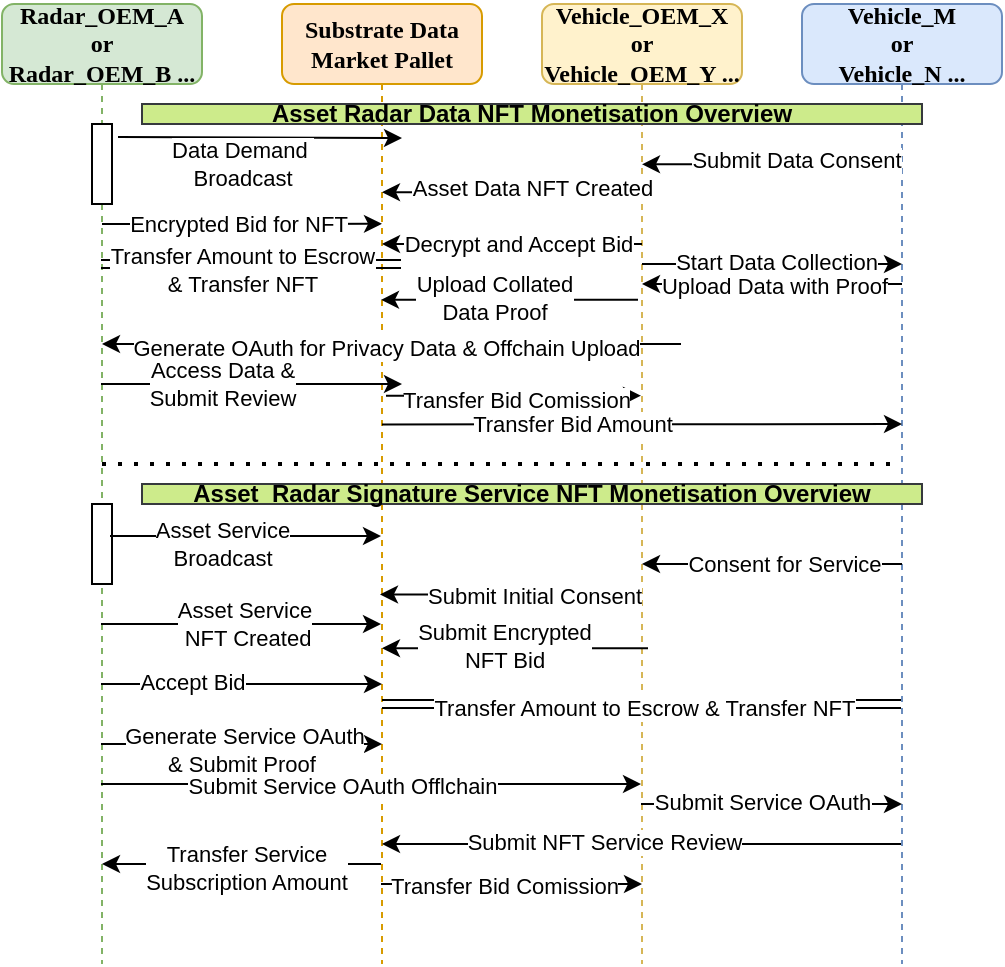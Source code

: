 <mxfile version="21.1.5" type="device">
  <diagram name="Page-1" id="13e1069c-82ec-6db2-03f1-153e76fe0fe0">
    <mxGraphModel dx="1434" dy="802" grid="1" gridSize="10" guides="1" tooltips="1" connect="1" arrows="1" fold="1" page="1" pageScale="1" pageWidth="1100" pageHeight="850" background="none" math="0" shadow="0">
      <root>
        <mxCell id="0" />
        <mxCell id="1" parent="0" />
        <mxCell id="7baba1c4bc27f4b0-4" value="&lt;span&gt;Vehicle_M&lt;br&gt;or&lt;br&gt;Vehicle_N ...&lt;br&gt;&lt;/span&gt;" style="shape=umlLifeline;perimeter=lifelinePerimeter;whiteSpace=wrap;html=1;container=1;collapsible=0;recursiveResize=0;outlineConnect=0;rounded=1;shadow=0;comic=0;labelBackgroundColor=none;strokeWidth=1;fontFamily=Verdana;fontSize=12;align=center;fillColor=#dae8fc;strokeColor=#6c8ebf;fontStyle=1;" parent="1" vertex="1">
          <mxGeometry x="440" y="80" width="100" height="480" as="geometry" />
        </mxCell>
        <mxCell id="FOGP5-XpGV-QJY2CxuVh-2" value="&lt;span&gt;Radar_OEM_A&lt;br&gt;or&lt;br&gt;Radar_OEM_B ...&lt;br&gt;&lt;/span&gt;" style="shape=umlLifeline;perimeter=lifelinePerimeter;whiteSpace=wrap;html=1;container=1;collapsible=0;recursiveResize=0;outlineConnect=0;rounded=1;shadow=0;comic=0;labelBackgroundColor=none;strokeWidth=1;fontFamily=Verdana;fontSize=12;align=center;fillColor=#d5e8d4;strokeColor=#82b366;fontStyle=1;" vertex="1" parent="1">
          <mxGeometry x="40" y="80" width="100" height="480" as="geometry" />
        </mxCell>
        <mxCell id="7baba1c4bc27f4b0-9" value="" style="html=1;points=[];perimeter=orthogonalPerimeter;rounded=0;shadow=0;comic=0;labelBackgroundColor=none;strokeWidth=1;fontFamily=Verdana;fontSize=12;align=center;fontStyle=1" parent="FOGP5-XpGV-QJY2CxuVh-2" vertex="1">
          <mxGeometry x="45" y="60" width="10" height="40" as="geometry" />
        </mxCell>
        <mxCell id="FOGP5-XpGV-QJY2CxuVh-6" value="" style="html=1;points=[];perimeter=orthogonalPerimeter;rounded=0;shadow=0;comic=0;labelBackgroundColor=none;strokeWidth=1;fontFamily=Verdana;fontSize=12;align=center;fontStyle=1" vertex="1" parent="FOGP5-XpGV-QJY2CxuVh-2">
          <mxGeometry x="45" y="250" width="10" height="40" as="geometry" />
        </mxCell>
        <mxCell id="7baba1c4bc27f4b0-8" value="&lt;span&gt;Substrate Data Market Pallet&lt;/span&gt;" style="shape=umlLifeline;perimeter=lifelinePerimeter;whiteSpace=wrap;html=1;container=1;collapsible=0;recursiveResize=0;outlineConnect=0;rounded=1;shadow=0;comic=0;labelBackgroundColor=none;strokeWidth=1;fontFamily=Verdana;fontSize=12;align=center;fillColor=#ffe6cc;strokeColor=#d79b00;fontStyle=1;" parent="1" vertex="1">
          <mxGeometry x="180" y="80" width="100" height="480" as="geometry" />
        </mxCell>
        <mxCell id="7baba1c4bc27f4b0-2" value="&lt;span&gt;Vehicle_OEM_X&lt;br&gt;or&lt;br&gt;Vehicle_OEM_Y ...&lt;br&gt;&lt;/span&gt;" style="shape=umlLifeline;perimeter=lifelinePerimeter;whiteSpace=wrap;html=1;container=1;collapsible=0;recursiveResize=0;outlineConnect=0;rounded=1;shadow=0;comic=0;labelBackgroundColor=none;strokeWidth=1;fontFamily=Verdana;fontSize=12;align=center;fillColor=#fff2cc;strokeColor=#d6b656;fontStyle=1;" parent="1" vertex="1">
          <mxGeometry x="310" y="80" width="100" height="480" as="geometry" />
        </mxCell>
        <mxCell id="FOGP5-XpGV-QJY2CxuVh-36" value="&lt;b&gt;Asset Radar Data NFT Monetisation Overview&lt;/b&gt;" style="text;html=1;strokeColor=#36393d;fillColor=#cdeb8b;align=center;verticalAlign=middle;whiteSpace=wrap;rounded=0;" vertex="1" parent="7baba1c4bc27f4b0-2">
          <mxGeometry x="-200" y="50" width="390" height="10" as="geometry" />
        </mxCell>
        <mxCell id="FOGP5-XpGV-QJY2CxuVh-37" value="&lt;b&gt;Asset&amp;nbsp; Radar Signature Service NFT Monetisation Overview&lt;/b&gt;" style="text;html=1;strokeColor=#36393d;fillColor=#cdeb8b;align=center;verticalAlign=middle;whiteSpace=wrap;rounded=0;" vertex="1" parent="7baba1c4bc27f4b0-2">
          <mxGeometry x="-200" y="240" width="390" height="10" as="geometry" />
        </mxCell>
        <mxCell id="FOGP5-XpGV-QJY2CxuVh-4" value="" style="endArrow=classic;html=1;rounded=0;exitX=1.3;exitY=0.163;exitDx=0;exitDy=0;exitPerimeter=0;" edge="1" parent="1" source="7baba1c4bc27f4b0-9">
          <mxGeometry width="50" height="50" relative="1" as="geometry">
            <mxPoint x="520" y="390" as="sourcePoint" />
            <mxPoint x="240" y="147" as="targetPoint" />
          </mxGeometry>
        </mxCell>
        <mxCell id="FOGP5-XpGV-QJY2CxuVh-7" value="Data Demand&amp;nbsp; &lt;br&gt;Broadcast" style="edgeLabel;html=1;align=center;verticalAlign=middle;resizable=0;points=[];" vertex="1" connectable="0" parent="FOGP5-XpGV-QJY2CxuVh-4">
          <mxGeometry x="0.438" relative="1" as="geometry">
            <mxPoint x="-40" y="13" as="offset" />
          </mxGeometry>
        </mxCell>
        <mxCell id="FOGP5-XpGV-QJY2CxuVh-5" value="" style="endArrow=none;dashed=1;html=1;dashPattern=1 3;strokeWidth=2;rounded=0;" edge="1" parent="1" source="FOGP5-XpGV-QJY2CxuVh-2" target="7baba1c4bc27f4b0-4">
          <mxGeometry width="50" height="50" relative="1" as="geometry">
            <mxPoint x="520" y="390" as="sourcePoint" />
            <mxPoint x="570" y="340" as="targetPoint" />
            <Array as="points">
              <mxPoint x="190" y="310" />
              <mxPoint x="440" y="310" />
            </Array>
          </mxGeometry>
        </mxCell>
        <mxCell id="FOGP5-XpGV-QJY2CxuVh-8" value="" style="endArrow=classic;html=1;rounded=0;exitX=0.49;exitY=0.167;exitDx=0;exitDy=0;exitPerimeter=0;" edge="1" parent="1" source="7baba1c4bc27f4b0-4" target="7baba1c4bc27f4b0-2">
          <mxGeometry width="50" height="50" relative="1" as="geometry">
            <mxPoint x="580" y="220" as="sourcePoint" />
            <mxPoint x="570" y="340" as="targetPoint" />
          </mxGeometry>
        </mxCell>
        <mxCell id="FOGP5-XpGV-QJY2CxuVh-9" value="Submit Data Consent" style="edgeLabel;html=1;align=center;verticalAlign=middle;resizable=0;points=[];" vertex="1" connectable="0" parent="FOGP5-XpGV-QJY2CxuVh-8">
          <mxGeometry x="-0.197" y="-2" relative="1" as="geometry">
            <mxPoint as="offset" />
          </mxGeometry>
        </mxCell>
        <mxCell id="FOGP5-XpGV-QJY2CxuVh-10" value="" style="endArrow=classic;html=1;rounded=0;exitX=0.51;exitY=0.196;exitDx=0;exitDy=0;exitPerimeter=0;" edge="1" parent="1" source="7baba1c4bc27f4b0-2" target="7baba1c4bc27f4b0-8">
          <mxGeometry width="50" height="50" relative="1" as="geometry">
            <mxPoint x="520" y="390" as="sourcePoint" />
            <mxPoint x="570" y="340" as="targetPoint" />
          </mxGeometry>
        </mxCell>
        <mxCell id="FOGP5-XpGV-QJY2CxuVh-11" value="Asset Data NFT Created" style="edgeLabel;html=1;align=center;verticalAlign=middle;resizable=0;points=[];" vertex="1" connectable="0" parent="FOGP5-XpGV-QJY2CxuVh-10">
          <mxGeometry x="-0.138" y="-2" relative="1" as="geometry">
            <mxPoint as="offset" />
          </mxGeometry>
        </mxCell>
        <mxCell id="FOGP5-XpGV-QJY2CxuVh-12" value="" style="endArrow=classic;html=1;rounded=0;entryX=0.5;entryY=0.229;entryDx=0;entryDy=0;entryPerimeter=0;" edge="1" parent="1" target="7baba1c4bc27f4b0-8">
          <mxGeometry width="50" height="50" relative="1" as="geometry">
            <mxPoint x="90" y="190" as="sourcePoint" />
            <mxPoint x="570" y="340" as="targetPoint" />
            <Array as="points">
              <mxPoint x="190" y="190" />
            </Array>
          </mxGeometry>
        </mxCell>
        <mxCell id="FOGP5-XpGV-QJY2CxuVh-15" value="Encrypted Bid for NFT" style="edgeLabel;html=1;align=center;verticalAlign=middle;resizable=0;points=[];" vertex="1" connectable="0" parent="FOGP5-XpGV-QJY2CxuVh-12">
          <mxGeometry x="-0.613" relative="1" as="geometry">
            <mxPoint x="41" as="offset" />
          </mxGeometry>
        </mxCell>
        <mxCell id="FOGP5-XpGV-QJY2CxuVh-16" value="" style="endArrow=classic;html=1;rounded=0;" edge="1" parent="1" target="7baba1c4bc27f4b0-8">
          <mxGeometry width="50" height="50" relative="1" as="geometry">
            <mxPoint x="360" y="200" as="sourcePoint" />
            <mxPoint x="570" y="200" as="targetPoint" />
          </mxGeometry>
        </mxCell>
        <mxCell id="FOGP5-XpGV-QJY2CxuVh-17" value="Decrypt and Accept Bid" style="edgeLabel;html=1;align=center;verticalAlign=middle;resizable=0;points=[];" vertex="1" connectable="0" parent="FOGP5-XpGV-QJY2CxuVh-16">
          <mxGeometry x="0.507" relative="1" as="geometry">
            <mxPoint x="36" as="offset" />
          </mxGeometry>
        </mxCell>
        <mxCell id="FOGP5-XpGV-QJY2CxuVh-18" value="" style="endArrow=classic;html=1;rounded=0;" edge="1" parent="1">
          <mxGeometry width="50" height="50" relative="1" as="geometry">
            <mxPoint x="360" y="210" as="sourcePoint" />
            <mxPoint x="490" y="210" as="targetPoint" />
          </mxGeometry>
        </mxCell>
        <mxCell id="FOGP5-XpGV-QJY2CxuVh-19" value="Start Data Collection" style="edgeLabel;html=1;align=center;verticalAlign=middle;resizable=0;points=[];" vertex="1" connectable="0" parent="FOGP5-XpGV-QJY2CxuVh-18">
          <mxGeometry x="-0.281" y="1" relative="1" as="geometry">
            <mxPoint x="20" as="offset" />
          </mxGeometry>
        </mxCell>
        <mxCell id="FOGP5-XpGV-QJY2CxuVh-20" value="" style="endArrow=classic;html=1;rounded=0;" edge="1" parent="1">
          <mxGeometry width="50" height="50" relative="1" as="geometry">
            <mxPoint x="490" y="220" as="sourcePoint" />
            <mxPoint x="360" y="220" as="targetPoint" />
          </mxGeometry>
        </mxCell>
        <mxCell id="FOGP5-XpGV-QJY2CxuVh-21" value="Upload Data with Proof" style="edgeLabel;html=1;align=center;verticalAlign=middle;resizable=0;points=[];" vertex="1" connectable="0" parent="FOGP5-XpGV-QJY2CxuVh-20">
          <mxGeometry x="-0.207" y="1" relative="1" as="geometry">
            <mxPoint x="-13" as="offset" />
          </mxGeometry>
        </mxCell>
        <mxCell id="FOGP5-XpGV-QJY2CxuVh-22" value="" style="endArrow=classic;html=1;rounded=0;exitX=0.48;exitY=0.329;exitDx=0;exitDy=0;exitPerimeter=0;" edge="1" parent="1">
          <mxGeometry width="50" height="50" relative="1" as="geometry">
            <mxPoint x="358" y="227.92" as="sourcePoint" />
            <mxPoint x="229.5" y="227.92" as="targetPoint" />
          </mxGeometry>
        </mxCell>
        <mxCell id="FOGP5-XpGV-QJY2CxuVh-26" value="Upload Collated&lt;br&gt;Data Proof" style="edgeLabel;html=1;align=center;verticalAlign=middle;resizable=0;points=[];" vertex="1" connectable="0" parent="FOGP5-XpGV-QJY2CxuVh-22">
          <mxGeometry x="0.242" y="-1" relative="1" as="geometry">
            <mxPoint x="8" as="offset" />
          </mxGeometry>
        </mxCell>
        <mxCell id="FOGP5-XpGV-QJY2CxuVh-24" value="" style="endArrow=classic;html=1;rounded=0;shape=link;" edge="1" parent="1">
          <mxGeometry width="50" height="50" relative="1" as="geometry">
            <mxPoint x="89.5" y="210" as="sourcePoint" />
            <mxPoint x="239.5" y="210" as="targetPoint" />
          </mxGeometry>
        </mxCell>
        <mxCell id="FOGP5-XpGV-QJY2CxuVh-25" value="Transfer Amount to Escrow&lt;br&gt;&amp;amp; Transfer NFT" style="edgeLabel;html=1;align=center;verticalAlign=middle;resizable=0;points=[];" vertex="1" connectable="0" parent="FOGP5-XpGV-QJY2CxuVh-24">
          <mxGeometry x="-0.353" y="-3" relative="1" as="geometry">
            <mxPoint x="22" as="offset" />
          </mxGeometry>
        </mxCell>
        <mxCell id="FOGP5-XpGV-QJY2CxuVh-27" value="" style="endArrow=classic;html=1;rounded=0;" edge="1" parent="1" target="FOGP5-XpGV-QJY2CxuVh-2">
          <mxGeometry width="50" height="50" relative="1" as="geometry">
            <mxPoint x="379.5" y="250" as="sourcePoint" />
            <mxPoint x="239.5" y="250" as="targetPoint" />
          </mxGeometry>
        </mxCell>
        <mxCell id="FOGP5-XpGV-QJY2CxuVh-28" value="Generate OAuth for Privacy Data &amp;amp; Offchain Upload" style="edgeLabel;html=1;align=center;verticalAlign=middle;resizable=0;points=[];" vertex="1" connectable="0" parent="FOGP5-XpGV-QJY2CxuVh-27">
          <mxGeometry x="0.562" y="2" relative="1" as="geometry">
            <mxPoint x="78" as="offset" />
          </mxGeometry>
        </mxCell>
        <mxCell id="FOGP5-XpGV-QJY2CxuVh-29" value="" style="endArrow=classic;html=1;rounded=0;" edge="1" parent="1">
          <mxGeometry width="50" height="50" relative="1" as="geometry">
            <mxPoint x="89.5" y="270" as="sourcePoint" />
            <mxPoint x="240" y="270" as="targetPoint" />
          </mxGeometry>
        </mxCell>
        <mxCell id="FOGP5-XpGV-QJY2CxuVh-30" value="Access Data &amp;amp; &lt;br&gt;Submit Review" style="edgeLabel;html=1;align=center;verticalAlign=middle;resizable=0;points=[];" vertex="1" connectable="0" parent="FOGP5-XpGV-QJY2CxuVh-29">
          <mxGeometry x="-0.674" relative="1" as="geometry">
            <mxPoint x="36" as="offset" />
          </mxGeometry>
        </mxCell>
        <mxCell id="FOGP5-XpGV-QJY2CxuVh-31" value="" style="endArrow=classic;html=1;rounded=0;exitX=0.52;exitY=0.408;exitDx=0;exitDy=0;exitPerimeter=0;" edge="1" parent="1" source="7baba1c4bc27f4b0-8" target="7baba1c4bc27f4b0-2">
          <mxGeometry width="50" height="50" relative="1" as="geometry">
            <mxPoint x="520" y="380" as="sourcePoint" />
            <mxPoint x="570" y="330" as="targetPoint" />
          </mxGeometry>
        </mxCell>
        <mxCell id="FOGP5-XpGV-QJY2CxuVh-32" value="Transfer Bid Comission" style="edgeLabel;html=1;align=center;verticalAlign=middle;resizable=0;points=[];" vertex="1" connectable="0" parent="FOGP5-XpGV-QJY2CxuVh-31">
          <mxGeometry x="-0.404" y="-2" relative="1" as="geometry">
            <mxPoint x="27" as="offset" />
          </mxGeometry>
        </mxCell>
        <mxCell id="FOGP5-XpGV-QJY2CxuVh-33" value="" style="endArrow=classic;html=1;rounded=0;exitX=0.5;exitY=0.438;exitDx=0;exitDy=0;exitPerimeter=0;" edge="1" parent="1" source="7baba1c4bc27f4b0-8">
          <mxGeometry width="50" height="50" relative="1" as="geometry">
            <mxPoint x="239.5" y="290" as="sourcePoint" />
            <mxPoint x="490" y="290" as="targetPoint" />
          </mxGeometry>
        </mxCell>
        <mxCell id="FOGP5-XpGV-QJY2CxuVh-34" value="Transfer Bid Amount" style="edgeLabel;html=1;align=center;verticalAlign=middle;resizable=0;points=[];" vertex="1" connectable="0" parent="FOGP5-XpGV-QJY2CxuVh-33">
          <mxGeometry x="-0.447" relative="1" as="geometry">
            <mxPoint x="23" as="offset" />
          </mxGeometry>
        </mxCell>
        <mxCell id="FOGP5-XpGV-QJY2CxuVh-38" value="" style="endArrow=classic;html=1;rounded=0;exitX=0.9;exitY=0.4;exitDx=0;exitDy=0;exitPerimeter=0;" edge="1" parent="1" source="FOGP5-XpGV-QJY2CxuVh-6" target="7baba1c4bc27f4b0-8">
          <mxGeometry width="50" height="50" relative="1" as="geometry">
            <mxPoint x="520" y="340" as="sourcePoint" />
            <mxPoint x="570" y="290" as="targetPoint" />
          </mxGeometry>
        </mxCell>
        <mxCell id="FOGP5-XpGV-QJY2CxuVh-39" value="Asset Service&lt;br&gt;Broadcast" style="edgeLabel;html=1;align=center;verticalAlign=middle;resizable=0;points=[];" vertex="1" connectable="0" parent="FOGP5-XpGV-QJY2CxuVh-38">
          <mxGeometry x="-0.336" y="-1" relative="1" as="geometry">
            <mxPoint x="11" y="3" as="offset" />
          </mxGeometry>
        </mxCell>
        <mxCell id="FOGP5-XpGV-QJY2CxuVh-41" value="" style="endArrow=classic;html=1;rounded=0;" edge="1" parent="1" target="7baba1c4bc27f4b0-2">
          <mxGeometry width="50" height="50" relative="1" as="geometry">
            <mxPoint x="490" y="360" as="sourcePoint" />
            <mxPoint x="349.5" y="360" as="targetPoint" />
          </mxGeometry>
        </mxCell>
        <mxCell id="FOGP5-XpGV-QJY2CxuVh-42" value="Consent for Service" style="edgeLabel;html=1;align=center;verticalAlign=middle;resizable=0;points=[];" vertex="1" connectable="0" parent="FOGP5-XpGV-QJY2CxuVh-41">
          <mxGeometry x="0.563" relative="1" as="geometry">
            <mxPoint x="42" as="offset" />
          </mxGeometry>
        </mxCell>
        <mxCell id="FOGP5-XpGV-QJY2CxuVh-43" value="" style="endArrow=classic;html=1;rounded=0;entryX=0.49;entryY=0.615;entryDx=0;entryDy=0;entryPerimeter=0;" edge="1" parent="1">
          <mxGeometry width="50" height="50" relative="1" as="geometry">
            <mxPoint x="359.5" y="375.2" as="sourcePoint" />
            <mxPoint x="229" y="375.2" as="targetPoint" />
          </mxGeometry>
        </mxCell>
        <mxCell id="FOGP5-XpGV-QJY2CxuVh-44" value="Submit Initial Consent" style="edgeLabel;html=1;align=center;verticalAlign=middle;resizable=0;points=[];" vertex="1" connectable="0" parent="FOGP5-XpGV-QJY2CxuVh-43">
          <mxGeometry x="0.326" y="1" relative="1" as="geometry">
            <mxPoint x="33" as="offset" />
          </mxGeometry>
        </mxCell>
        <mxCell id="FOGP5-XpGV-QJY2CxuVh-45" value="" style="endArrow=classic;html=1;rounded=0;" edge="1" parent="1" target="7baba1c4bc27f4b0-8">
          <mxGeometry width="50" height="50" relative="1" as="geometry">
            <mxPoint x="89.5" y="390" as="sourcePoint" />
            <mxPoint x="570" y="390" as="targetPoint" />
          </mxGeometry>
        </mxCell>
        <mxCell id="FOGP5-XpGV-QJY2CxuVh-46" value="Asset Service&lt;br&gt;&amp;nbsp;NFT Created" style="edgeLabel;html=1;align=center;verticalAlign=middle;resizable=0;points=[];" vertex="1" connectable="0" parent="FOGP5-XpGV-QJY2CxuVh-45">
          <mxGeometry x="-0.564" relative="1" as="geometry">
            <mxPoint x="41" as="offset" />
          </mxGeometry>
        </mxCell>
        <mxCell id="FOGP5-XpGV-QJY2CxuVh-47" value="" style="endArrow=classic;html=1;rounded=0;exitX=0.53;exitY=0.671;exitDx=0;exitDy=0;exitPerimeter=0;" edge="1" parent="1" source="7baba1c4bc27f4b0-2" target="7baba1c4bc27f4b0-8">
          <mxGeometry width="50" height="50" relative="1" as="geometry">
            <mxPoint x="520" y="330" as="sourcePoint" />
            <mxPoint x="570" y="280" as="targetPoint" />
          </mxGeometry>
        </mxCell>
        <mxCell id="FOGP5-XpGV-QJY2CxuVh-48" value="Submit Encrypted &lt;br&gt;NFT Bid" style="edgeLabel;html=1;align=center;verticalAlign=middle;resizable=0;points=[];" vertex="1" connectable="0" parent="FOGP5-XpGV-QJY2CxuVh-47">
          <mxGeometry x="0.588" y="-1" relative="1" as="geometry">
            <mxPoint x="33" as="offset" />
          </mxGeometry>
        </mxCell>
        <mxCell id="FOGP5-XpGV-QJY2CxuVh-49" value="" style="endArrow=classic;html=1;rounded=0;" edge="1" parent="1">
          <mxGeometry width="50" height="50" relative="1" as="geometry">
            <mxPoint x="89.5" y="420" as="sourcePoint" />
            <mxPoint x="230" y="420" as="targetPoint" />
          </mxGeometry>
        </mxCell>
        <mxCell id="FOGP5-XpGV-QJY2CxuVh-50" value="Accept Bid" style="edgeLabel;html=1;align=center;verticalAlign=middle;resizable=0;points=[];" vertex="1" connectable="0" parent="FOGP5-XpGV-QJY2CxuVh-49">
          <mxGeometry x="-0.352" y="1" relative="1" as="geometry">
            <mxPoint as="offset" />
          </mxGeometry>
        </mxCell>
        <mxCell id="FOGP5-XpGV-QJY2CxuVh-51" value="" style="endArrow=classic;html=1;rounded=0;shape=link;" edge="1" parent="1" target="7baba1c4bc27f4b0-8">
          <mxGeometry width="50" height="50" relative="1" as="geometry">
            <mxPoint x="489.5" y="430" as="sourcePoint" />
            <mxPoint x="360" y="430" as="targetPoint" />
          </mxGeometry>
        </mxCell>
        <mxCell id="FOGP5-XpGV-QJY2CxuVh-52" value="Transfer Amount to Escrow &amp;amp; Transfer NFT" style="edgeLabel;html=1;align=center;verticalAlign=middle;resizable=0;points=[];" vertex="1" connectable="0" parent="FOGP5-XpGV-QJY2CxuVh-51">
          <mxGeometry x="0.642" y="2" relative="1" as="geometry">
            <mxPoint x="84" as="offset" />
          </mxGeometry>
        </mxCell>
        <mxCell id="FOGP5-XpGV-QJY2CxuVh-53" value="" style="endArrow=classic;html=1;rounded=0;" edge="1" parent="1">
          <mxGeometry width="50" height="50" relative="1" as="geometry">
            <mxPoint x="89.5" y="450" as="sourcePoint" />
            <mxPoint x="230" y="450" as="targetPoint" />
          </mxGeometry>
        </mxCell>
        <mxCell id="FOGP5-XpGV-QJY2CxuVh-55" value="Generate Service OAuth &lt;br&gt;&amp;amp; Submit Proof&amp;nbsp;&lt;br&gt;" style="edgeLabel;html=1;align=center;verticalAlign=middle;resizable=0;points=[];" vertex="1" connectable="0" parent="FOGP5-XpGV-QJY2CxuVh-53">
          <mxGeometry x="-0.665" y="-3" relative="1" as="geometry">
            <mxPoint x="48" as="offset" />
          </mxGeometry>
        </mxCell>
        <mxCell id="FOGP5-XpGV-QJY2CxuVh-56" value="" style="endArrow=classic;html=1;rounded=0;" edge="1" parent="1" target="7baba1c4bc27f4b0-2">
          <mxGeometry width="50" height="50" relative="1" as="geometry">
            <mxPoint x="89.5" y="470" as="sourcePoint" />
            <mxPoint x="570" y="470" as="targetPoint" />
          </mxGeometry>
        </mxCell>
        <mxCell id="FOGP5-XpGV-QJY2CxuVh-57" value="Submit Service OAuth Offlchain" style="edgeLabel;html=1;align=center;verticalAlign=middle;resizable=0;points=[];" vertex="1" connectable="0" parent="FOGP5-XpGV-QJY2CxuVh-56">
          <mxGeometry x="-0.107" y="-1" relative="1" as="geometry">
            <mxPoint as="offset" />
          </mxGeometry>
        </mxCell>
        <mxCell id="FOGP5-XpGV-QJY2CxuVh-58" value="" style="endArrow=classic;html=1;rounded=0;" edge="1" parent="1">
          <mxGeometry width="50" height="50" relative="1" as="geometry">
            <mxPoint x="359.5" y="480" as="sourcePoint" />
            <mxPoint x="490" y="480" as="targetPoint" />
          </mxGeometry>
        </mxCell>
        <mxCell id="FOGP5-XpGV-QJY2CxuVh-59" value="Submit Service OAuth" style="edgeLabel;html=1;align=center;verticalAlign=middle;resizable=0;points=[];" vertex="1" connectable="0" parent="FOGP5-XpGV-QJY2CxuVh-58">
          <mxGeometry x="-0.563" y="1" relative="1" as="geometry">
            <mxPoint x="32" as="offset" />
          </mxGeometry>
        </mxCell>
        <mxCell id="FOGP5-XpGV-QJY2CxuVh-60" value="" style="endArrow=classic;html=1;rounded=0;" edge="1" parent="1" target="7baba1c4bc27f4b0-8">
          <mxGeometry width="50" height="50" relative="1" as="geometry">
            <mxPoint x="489.5" y="500" as="sourcePoint" />
            <mxPoint x="360" y="500" as="targetPoint" />
          </mxGeometry>
        </mxCell>
        <mxCell id="FOGP5-XpGV-QJY2CxuVh-61" value="Submit NFT Service Review" style="edgeLabel;html=1;align=center;verticalAlign=middle;resizable=0;points=[];" vertex="1" connectable="0" parent="FOGP5-XpGV-QJY2CxuVh-60">
          <mxGeometry x="0.542" y="-1" relative="1" as="geometry">
            <mxPoint x="51" as="offset" />
          </mxGeometry>
        </mxCell>
        <mxCell id="FOGP5-XpGV-QJY2CxuVh-62" value="" style="endArrow=classic;html=1;rounded=0;" edge="1" parent="1" target="FOGP5-XpGV-QJY2CxuVh-2">
          <mxGeometry width="50" height="50" relative="1" as="geometry">
            <mxPoint x="229.5" y="510" as="sourcePoint" />
            <mxPoint x="570" y="510" as="targetPoint" />
          </mxGeometry>
        </mxCell>
        <mxCell id="FOGP5-XpGV-QJY2CxuVh-63" value="Transfer Service &lt;br&gt;Subscription Amount" style="edgeLabel;html=1;align=center;verticalAlign=middle;resizable=0;points=[];" vertex="1" connectable="0" parent="FOGP5-XpGV-QJY2CxuVh-62">
          <mxGeometry x="0.579" y="2" relative="1" as="geometry">
            <mxPoint x="42" as="offset" />
          </mxGeometry>
        </mxCell>
        <mxCell id="FOGP5-XpGV-QJY2CxuVh-64" value="" style="endArrow=classic;html=1;rounded=0;" edge="1" parent="1">
          <mxGeometry width="50" height="50" relative="1" as="geometry">
            <mxPoint x="229.5" y="520" as="sourcePoint" />
            <mxPoint x="360" y="520" as="targetPoint" />
          </mxGeometry>
        </mxCell>
        <mxCell id="FOGP5-XpGV-QJY2CxuVh-65" value="Transfer Bid Comission" style="edgeLabel;html=1;align=center;verticalAlign=middle;resizable=0;points=[];" vertex="1" connectable="0" parent="FOGP5-XpGV-QJY2CxuVh-64">
          <mxGeometry x="-0.594" y="-1" relative="1" as="geometry">
            <mxPoint x="35" as="offset" />
          </mxGeometry>
        </mxCell>
      </root>
    </mxGraphModel>
  </diagram>
</mxfile>
